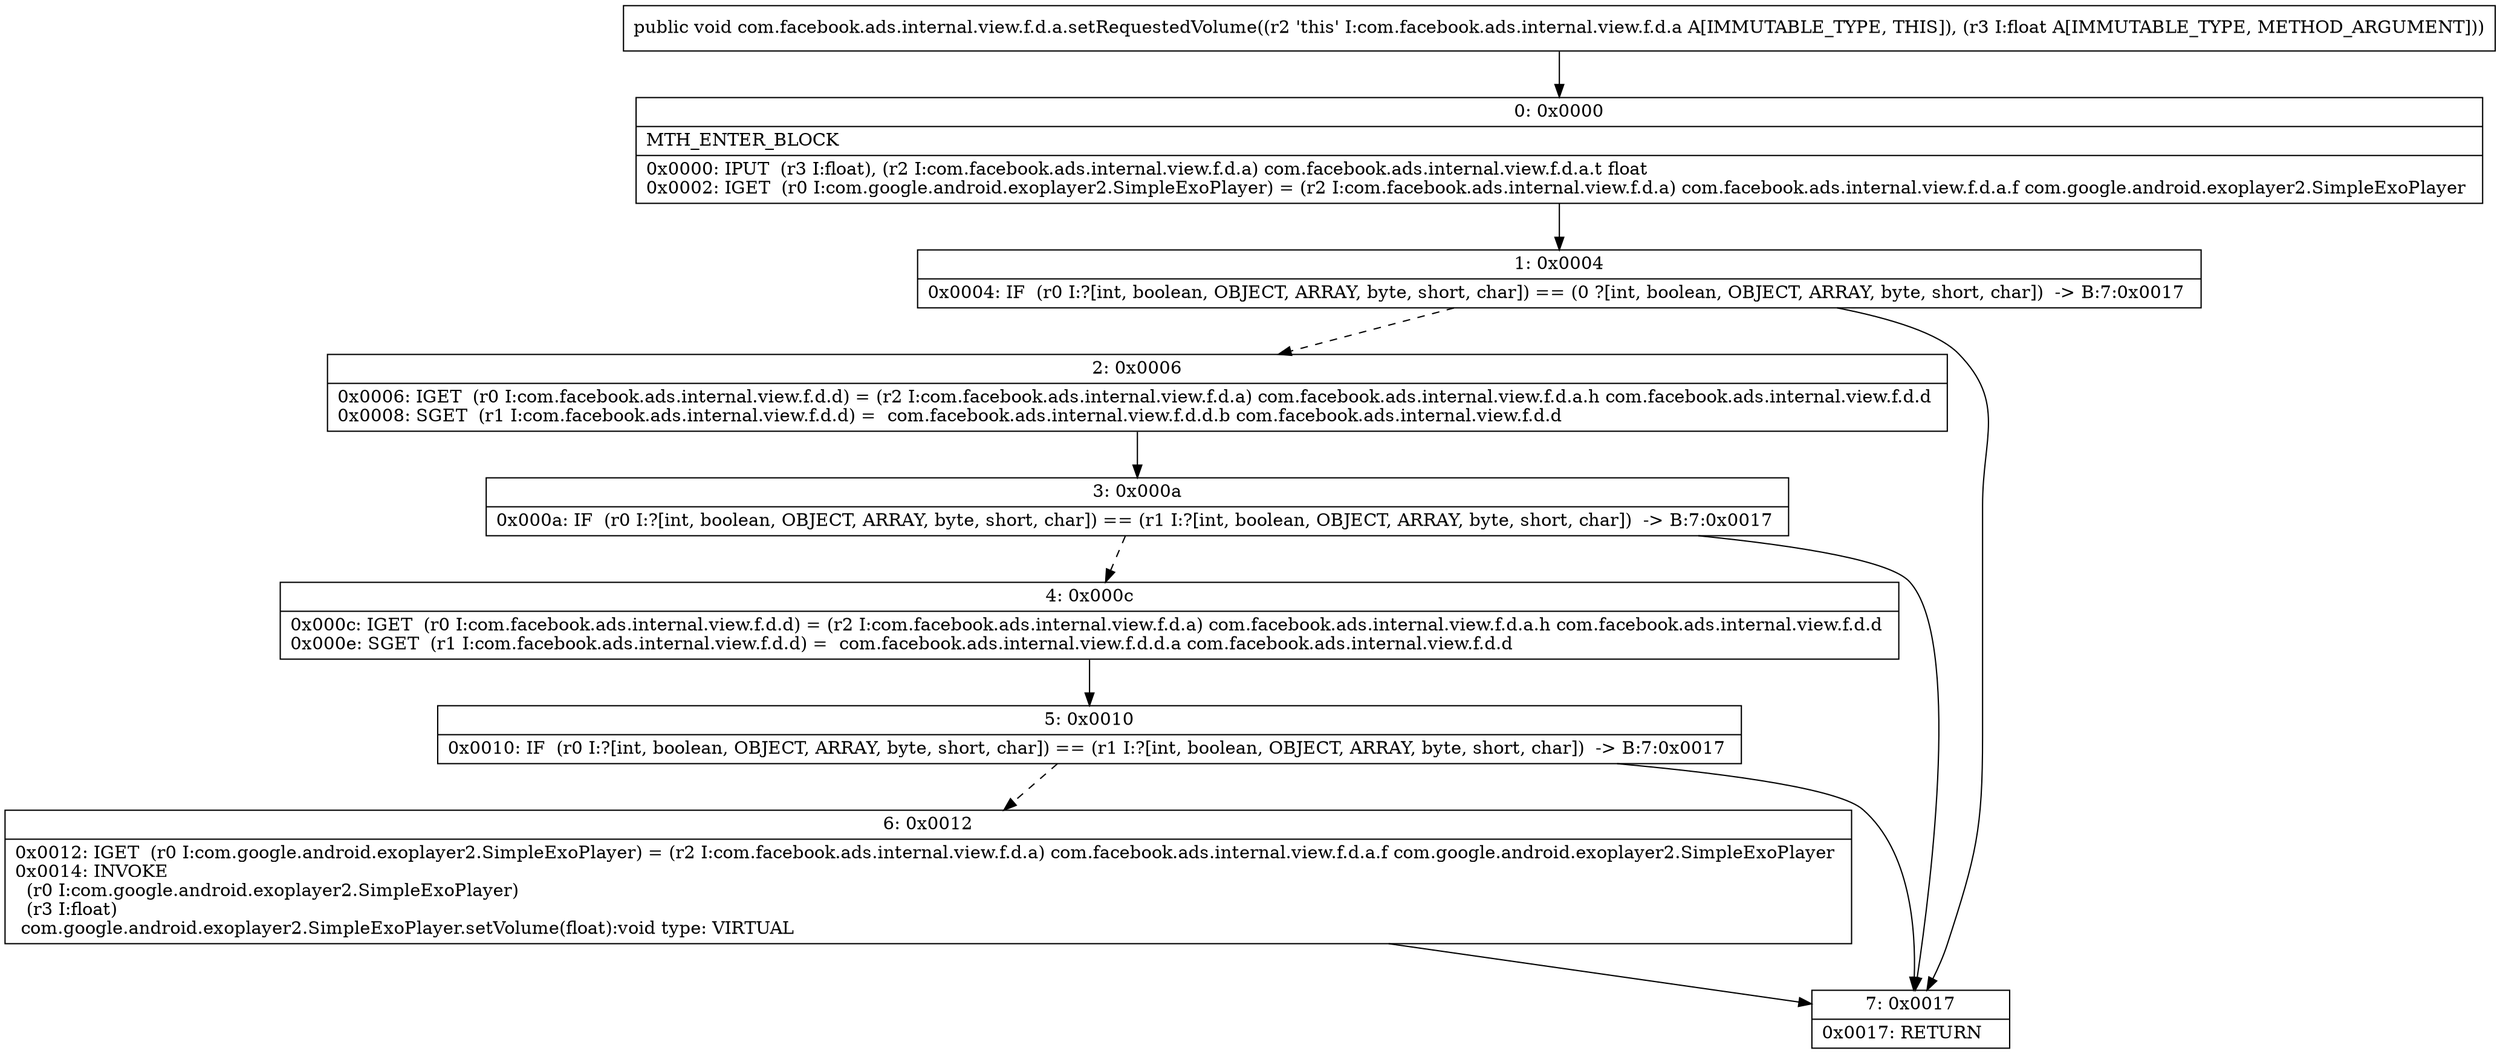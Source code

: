 digraph "CFG forcom.facebook.ads.internal.view.f.d.a.setRequestedVolume(F)V" {
Node_0 [shape=record,label="{0\:\ 0x0000|MTH_ENTER_BLOCK\l|0x0000: IPUT  (r3 I:float), (r2 I:com.facebook.ads.internal.view.f.d.a) com.facebook.ads.internal.view.f.d.a.t float \l0x0002: IGET  (r0 I:com.google.android.exoplayer2.SimpleExoPlayer) = (r2 I:com.facebook.ads.internal.view.f.d.a) com.facebook.ads.internal.view.f.d.a.f com.google.android.exoplayer2.SimpleExoPlayer \l}"];
Node_1 [shape=record,label="{1\:\ 0x0004|0x0004: IF  (r0 I:?[int, boolean, OBJECT, ARRAY, byte, short, char]) == (0 ?[int, boolean, OBJECT, ARRAY, byte, short, char])  \-\> B:7:0x0017 \l}"];
Node_2 [shape=record,label="{2\:\ 0x0006|0x0006: IGET  (r0 I:com.facebook.ads.internal.view.f.d.d) = (r2 I:com.facebook.ads.internal.view.f.d.a) com.facebook.ads.internal.view.f.d.a.h com.facebook.ads.internal.view.f.d.d \l0x0008: SGET  (r1 I:com.facebook.ads.internal.view.f.d.d) =  com.facebook.ads.internal.view.f.d.d.b com.facebook.ads.internal.view.f.d.d \l}"];
Node_3 [shape=record,label="{3\:\ 0x000a|0x000a: IF  (r0 I:?[int, boolean, OBJECT, ARRAY, byte, short, char]) == (r1 I:?[int, boolean, OBJECT, ARRAY, byte, short, char])  \-\> B:7:0x0017 \l}"];
Node_4 [shape=record,label="{4\:\ 0x000c|0x000c: IGET  (r0 I:com.facebook.ads.internal.view.f.d.d) = (r2 I:com.facebook.ads.internal.view.f.d.a) com.facebook.ads.internal.view.f.d.a.h com.facebook.ads.internal.view.f.d.d \l0x000e: SGET  (r1 I:com.facebook.ads.internal.view.f.d.d) =  com.facebook.ads.internal.view.f.d.d.a com.facebook.ads.internal.view.f.d.d \l}"];
Node_5 [shape=record,label="{5\:\ 0x0010|0x0010: IF  (r0 I:?[int, boolean, OBJECT, ARRAY, byte, short, char]) == (r1 I:?[int, boolean, OBJECT, ARRAY, byte, short, char])  \-\> B:7:0x0017 \l}"];
Node_6 [shape=record,label="{6\:\ 0x0012|0x0012: IGET  (r0 I:com.google.android.exoplayer2.SimpleExoPlayer) = (r2 I:com.facebook.ads.internal.view.f.d.a) com.facebook.ads.internal.view.f.d.a.f com.google.android.exoplayer2.SimpleExoPlayer \l0x0014: INVOKE  \l  (r0 I:com.google.android.exoplayer2.SimpleExoPlayer)\l  (r3 I:float)\l com.google.android.exoplayer2.SimpleExoPlayer.setVolume(float):void type: VIRTUAL \l}"];
Node_7 [shape=record,label="{7\:\ 0x0017|0x0017: RETURN   \l}"];
MethodNode[shape=record,label="{public void com.facebook.ads.internal.view.f.d.a.setRequestedVolume((r2 'this' I:com.facebook.ads.internal.view.f.d.a A[IMMUTABLE_TYPE, THIS]), (r3 I:float A[IMMUTABLE_TYPE, METHOD_ARGUMENT])) }"];
MethodNode -> Node_0;
Node_0 -> Node_1;
Node_1 -> Node_2[style=dashed];
Node_1 -> Node_7;
Node_2 -> Node_3;
Node_3 -> Node_4[style=dashed];
Node_3 -> Node_7;
Node_4 -> Node_5;
Node_5 -> Node_6[style=dashed];
Node_5 -> Node_7;
Node_6 -> Node_7;
}


